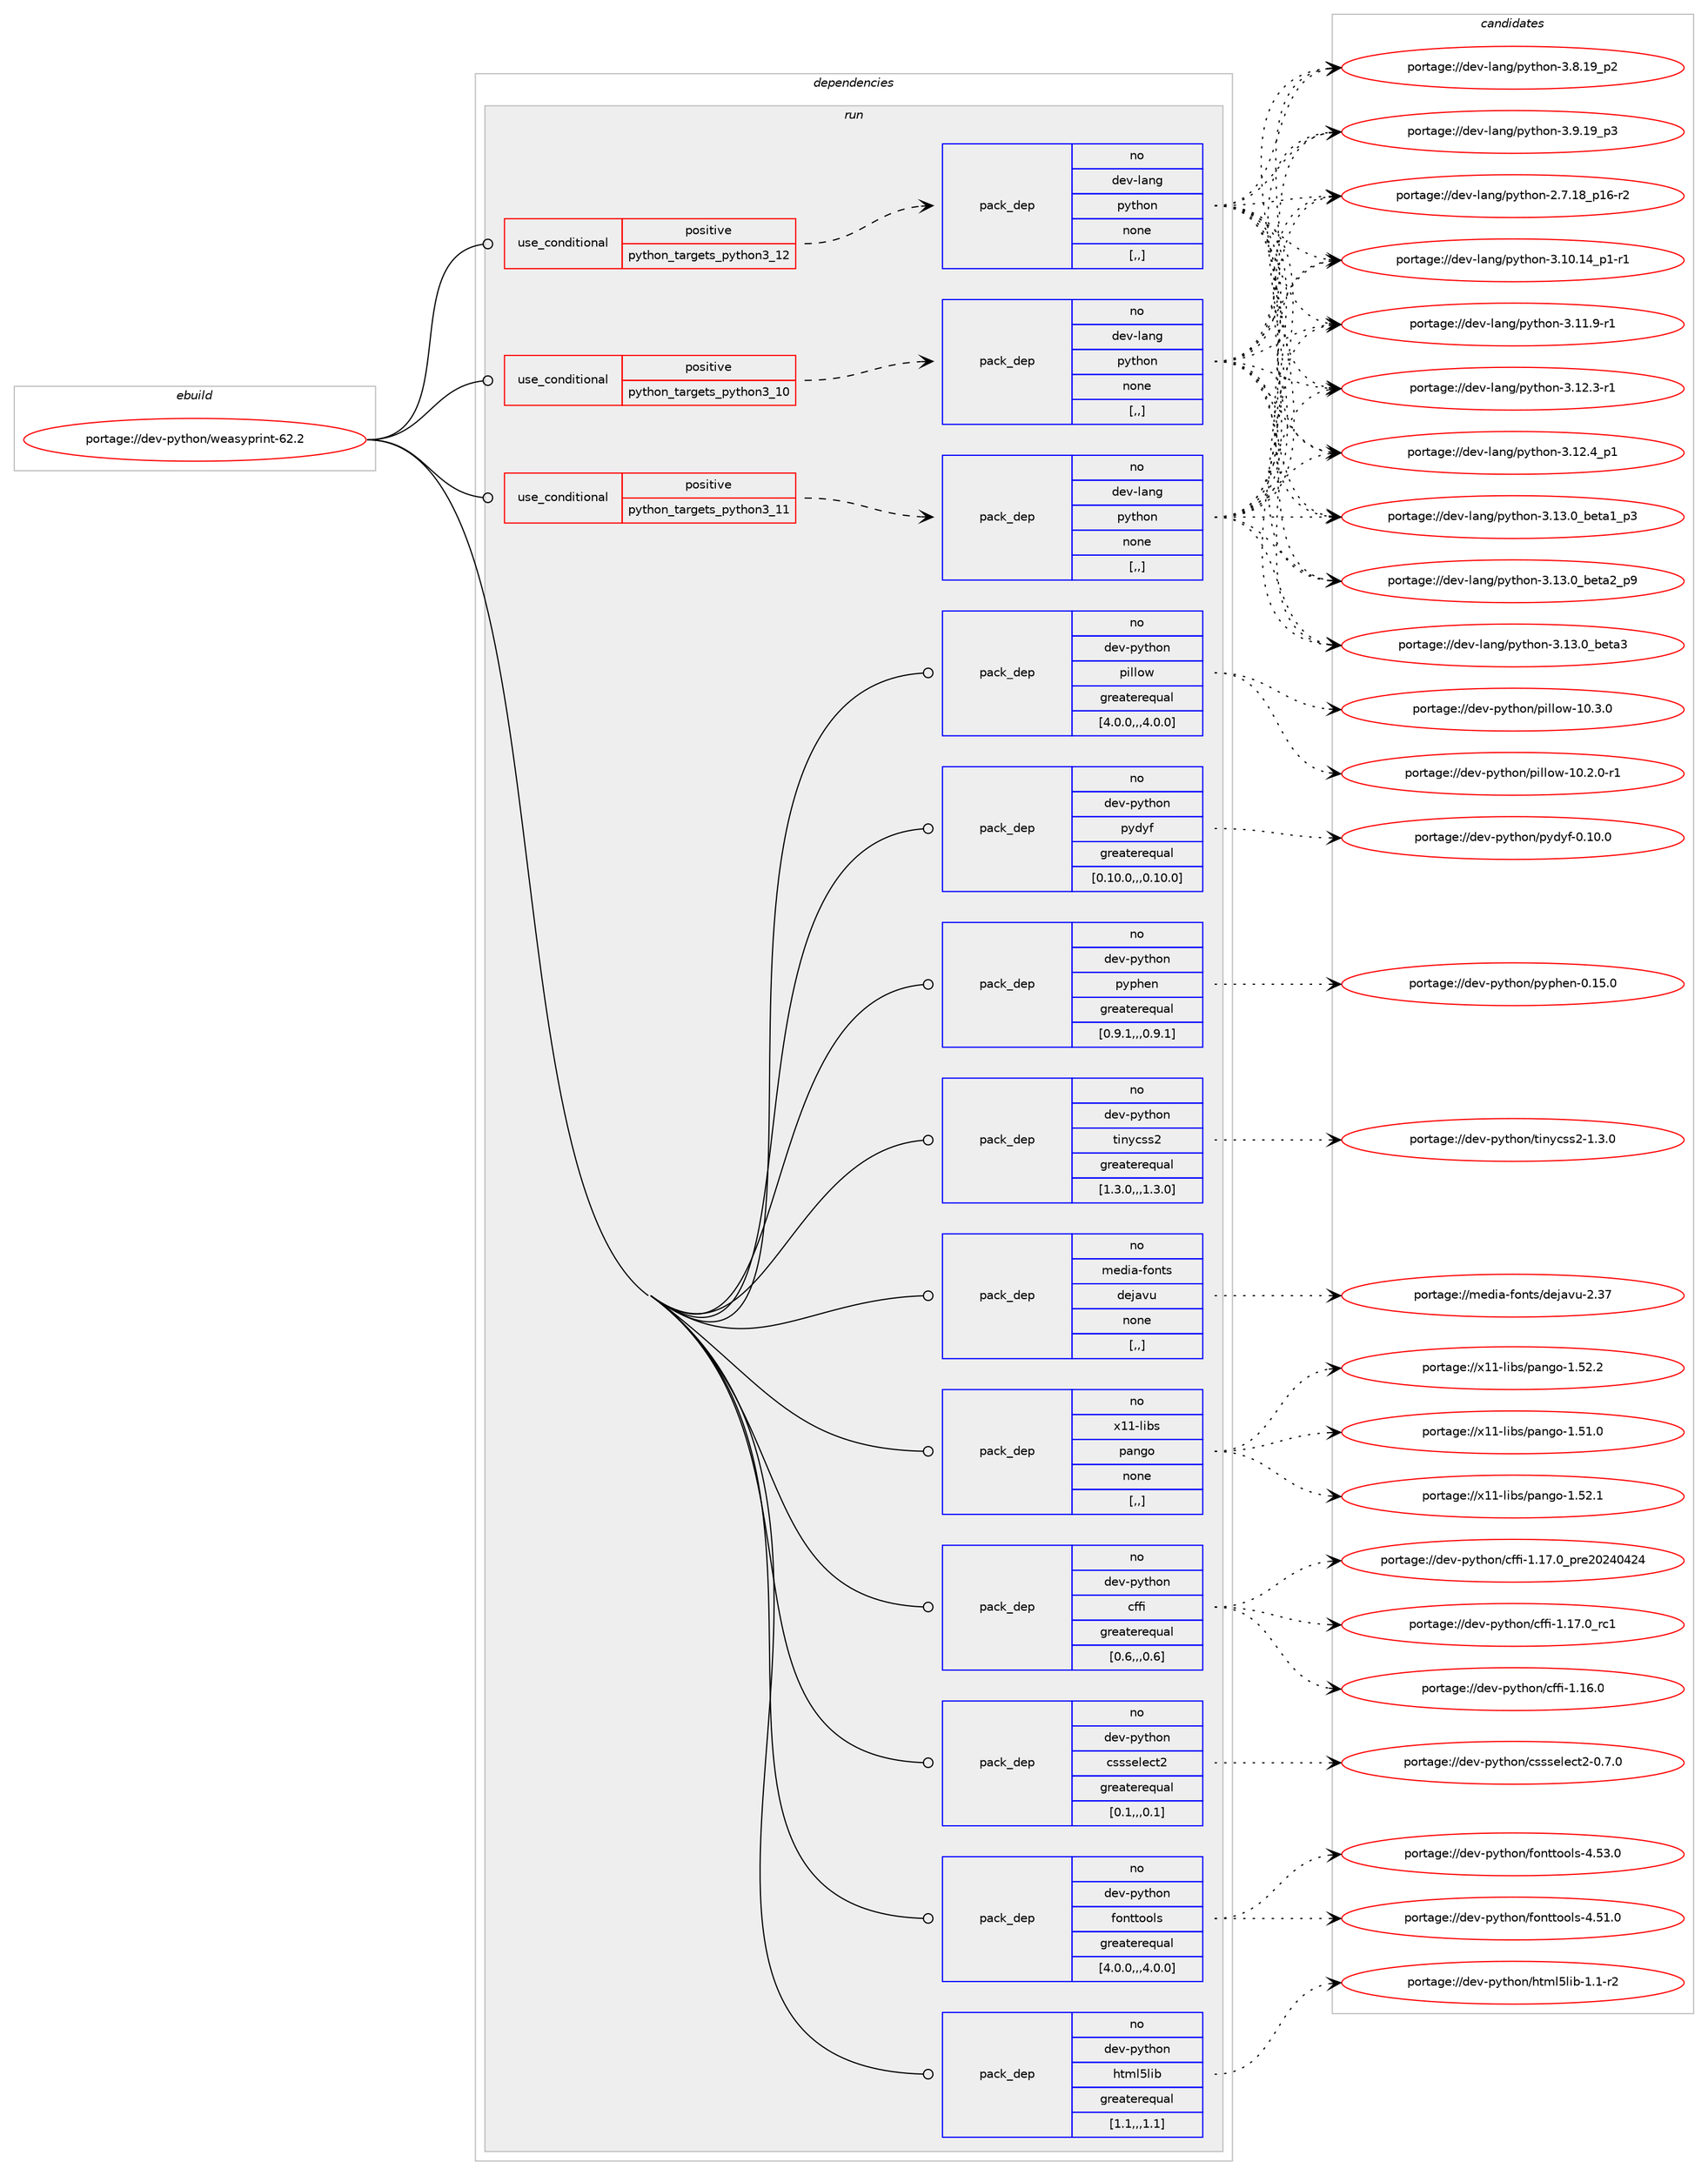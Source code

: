 digraph prolog {

# *************
# Graph options
# *************

newrank=true;
concentrate=true;
compound=true;
graph [rankdir=LR,fontname=Helvetica,fontsize=10,ranksep=1.5];#, ranksep=2.5, nodesep=0.2];
edge  [arrowhead=vee];
node  [fontname=Helvetica,fontsize=10];

# **********
# The ebuild
# **********

subgraph cluster_leftcol {
color=gray;
rank=same;
label=<<i>ebuild</i>>;
id [label="portage://dev-python/weasyprint-62.2", color=red, width=4, href="../dev-python/weasyprint-62.2.svg"];
}

# ****************
# The dependencies
# ****************

subgraph cluster_midcol {
color=gray;
label=<<i>dependencies</i>>;
subgraph cluster_compile {
fillcolor="#eeeeee";
style=filled;
label=<<i>compile</i>>;
}
subgraph cluster_compileandrun {
fillcolor="#eeeeee";
style=filled;
label=<<i>compile and run</i>>;
}
subgraph cluster_run {
fillcolor="#eeeeee";
style=filled;
label=<<i>run</i>>;
subgraph cond39799 {
dependency163042 [label=<<TABLE BORDER="0" CELLBORDER="1" CELLSPACING="0" CELLPADDING="4"><TR><TD ROWSPAN="3" CELLPADDING="10">use_conditional</TD></TR><TR><TD>positive</TD></TR><TR><TD>python_targets_python3_10</TD></TR></TABLE>>, shape=none, color=red];
subgraph pack122003 {
dependency163043 [label=<<TABLE BORDER="0" CELLBORDER="1" CELLSPACING="0" CELLPADDING="4" WIDTH="220"><TR><TD ROWSPAN="6" CELLPADDING="30">pack_dep</TD></TR><TR><TD WIDTH="110">no</TD></TR><TR><TD>dev-lang</TD></TR><TR><TD>python</TD></TR><TR><TD>none</TD></TR><TR><TD>[,,]</TD></TR></TABLE>>, shape=none, color=blue];
}
dependency163042:e -> dependency163043:w [weight=20,style="dashed",arrowhead="vee"];
}
id:e -> dependency163042:w [weight=20,style="solid",arrowhead="odot"];
subgraph cond39800 {
dependency163044 [label=<<TABLE BORDER="0" CELLBORDER="1" CELLSPACING="0" CELLPADDING="4"><TR><TD ROWSPAN="3" CELLPADDING="10">use_conditional</TD></TR><TR><TD>positive</TD></TR><TR><TD>python_targets_python3_11</TD></TR></TABLE>>, shape=none, color=red];
subgraph pack122004 {
dependency163045 [label=<<TABLE BORDER="0" CELLBORDER="1" CELLSPACING="0" CELLPADDING="4" WIDTH="220"><TR><TD ROWSPAN="6" CELLPADDING="30">pack_dep</TD></TR><TR><TD WIDTH="110">no</TD></TR><TR><TD>dev-lang</TD></TR><TR><TD>python</TD></TR><TR><TD>none</TD></TR><TR><TD>[,,]</TD></TR></TABLE>>, shape=none, color=blue];
}
dependency163044:e -> dependency163045:w [weight=20,style="dashed",arrowhead="vee"];
}
id:e -> dependency163044:w [weight=20,style="solid",arrowhead="odot"];
subgraph cond39801 {
dependency163046 [label=<<TABLE BORDER="0" CELLBORDER="1" CELLSPACING="0" CELLPADDING="4"><TR><TD ROWSPAN="3" CELLPADDING="10">use_conditional</TD></TR><TR><TD>positive</TD></TR><TR><TD>python_targets_python3_12</TD></TR></TABLE>>, shape=none, color=red];
subgraph pack122005 {
dependency163047 [label=<<TABLE BORDER="0" CELLBORDER="1" CELLSPACING="0" CELLPADDING="4" WIDTH="220"><TR><TD ROWSPAN="6" CELLPADDING="30">pack_dep</TD></TR><TR><TD WIDTH="110">no</TD></TR><TR><TD>dev-lang</TD></TR><TR><TD>python</TD></TR><TR><TD>none</TD></TR><TR><TD>[,,]</TD></TR></TABLE>>, shape=none, color=blue];
}
dependency163046:e -> dependency163047:w [weight=20,style="dashed",arrowhead="vee"];
}
id:e -> dependency163046:w [weight=20,style="solid",arrowhead="odot"];
subgraph pack122006 {
dependency163048 [label=<<TABLE BORDER="0" CELLBORDER="1" CELLSPACING="0" CELLPADDING="4" WIDTH="220"><TR><TD ROWSPAN="6" CELLPADDING="30">pack_dep</TD></TR><TR><TD WIDTH="110">no</TD></TR><TR><TD>dev-python</TD></TR><TR><TD>cffi</TD></TR><TR><TD>greaterequal</TD></TR><TR><TD>[0.6,,,0.6]</TD></TR></TABLE>>, shape=none, color=blue];
}
id:e -> dependency163048:w [weight=20,style="solid",arrowhead="odot"];
subgraph pack122007 {
dependency163049 [label=<<TABLE BORDER="0" CELLBORDER="1" CELLSPACING="0" CELLPADDING="4" WIDTH="220"><TR><TD ROWSPAN="6" CELLPADDING="30">pack_dep</TD></TR><TR><TD WIDTH="110">no</TD></TR><TR><TD>dev-python</TD></TR><TR><TD>cssselect2</TD></TR><TR><TD>greaterequal</TD></TR><TR><TD>[0.1,,,0.1]</TD></TR></TABLE>>, shape=none, color=blue];
}
id:e -> dependency163049:w [weight=20,style="solid",arrowhead="odot"];
subgraph pack122008 {
dependency163050 [label=<<TABLE BORDER="0" CELLBORDER="1" CELLSPACING="0" CELLPADDING="4" WIDTH="220"><TR><TD ROWSPAN="6" CELLPADDING="30">pack_dep</TD></TR><TR><TD WIDTH="110">no</TD></TR><TR><TD>dev-python</TD></TR><TR><TD>fonttools</TD></TR><TR><TD>greaterequal</TD></TR><TR><TD>[4.0.0,,,4.0.0]</TD></TR></TABLE>>, shape=none, color=blue];
}
id:e -> dependency163050:w [weight=20,style="solid",arrowhead="odot"];
subgraph pack122009 {
dependency163051 [label=<<TABLE BORDER="0" CELLBORDER="1" CELLSPACING="0" CELLPADDING="4" WIDTH="220"><TR><TD ROWSPAN="6" CELLPADDING="30">pack_dep</TD></TR><TR><TD WIDTH="110">no</TD></TR><TR><TD>dev-python</TD></TR><TR><TD>html5lib</TD></TR><TR><TD>greaterequal</TD></TR><TR><TD>[1.1,,,1.1]</TD></TR></TABLE>>, shape=none, color=blue];
}
id:e -> dependency163051:w [weight=20,style="solid",arrowhead="odot"];
subgraph pack122010 {
dependency163052 [label=<<TABLE BORDER="0" CELLBORDER="1" CELLSPACING="0" CELLPADDING="4" WIDTH="220"><TR><TD ROWSPAN="6" CELLPADDING="30">pack_dep</TD></TR><TR><TD WIDTH="110">no</TD></TR><TR><TD>dev-python</TD></TR><TR><TD>pillow</TD></TR><TR><TD>greaterequal</TD></TR><TR><TD>[4.0.0,,,4.0.0]</TD></TR></TABLE>>, shape=none, color=blue];
}
id:e -> dependency163052:w [weight=20,style="solid",arrowhead="odot"];
subgraph pack122011 {
dependency163053 [label=<<TABLE BORDER="0" CELLBORDER="1" CELLSPACING="0" CELLPADDING="4" WIDTH="220"><TR><TD ROWSPAN="6" CELLPADDING="30">pack_dep</TD></TR><TR><TD WIDTH="110">no</TD></TR><TR><TD>dev-python</TD></TR><TR><TD>pydyf</TD></TR><TR><TD>greaterequal</TD></TR><TR><TD>[0.10.0,,,0.10.0]</TD></TR></TABLE>>, shape=none, color=blue];
}
id:e -> dependency163053:w [weight=20,style="solid",arrowhead="odot"];
subgraph pack122012 {
dependency163054 [label=<<TABLE BORDER="0" CELLBORDER="1" CELLSPACING="0" CELLPADDING="4" WIDTH="220"><TR><TD ROWSPAN="6" CELLPADDING="30">pack_dep</TD></TR><TR><TD WIDTH="110">no</TD></TR><TR><TD>dev-python</TD></TR><TR><TD>pyphen</TD></TR><TR><TD>greaterequal</TD></TR><TR><TD>[0.9.1,,,0.9.1]</TD></TR></TABLE>>, shape=none, color=blue];
}
id:e -> dependency163054:w [weight=20,style="solid",arrowhead="odot"];
subgraph pack122013 {
dependency163055 [label=<<TABLE BORDER="0" CELLBORDER="1" CELLSPACING="0" CELLPADDING="4" WIDTH="220"><TR><TD ROWSPAN="6" CELLPADDING="30">pack_dep</TD></TR><TR><TD WIDTH="110">no</TD></TR><TR><TD>dev-python</TD></TR><TR><TD>tinycss2</TD></TR><TR><TD>greaterequal</TD></TR><TR><TD>[1.3.0,,,1.3.0]</TD></TR></TABLE>>, shape=none, color=blue];
}
id:e -> dependency163055:w [weight=20,style="solid",arrowhead="odot"];
subgraph pack122014 {
dependency163056 [label=<<TABLE BORDER="0" CELLBORDER="1" CELLSPACING="0" CELLPADDING="4" WIDTH="220"><TR><TD ROWSPAN="6" CELLPADDING="30">pack_dep</TD></TR><TR><TD WIDTH="110">no</TD></TR><TR><TD>media-fonts</TD></TR><TR><TD>dejavu</TD></TR><TR><TD>none</TD></TR><TR><TD>[,,]</TD></TR></TABLE>>, shape=none, color=blue];
}
id:e -> dependency163056:w [weight=20,style="solid",arrowhead="odot"];
subgraph pack122015 {
dependency163057 [label=<<TABLE BORDER="0" CELLBORDER="1" CELLSPACING="0" CELLPADDING="4" WIDTH="220"><TR><TD ROWSPAN="6" CELLPADDING="30">pack_dep</TD></TR><TR><TD WIDTH="110">no</TD></TR><TR><TD>x11-libs</TD></TR><TR><TD>pango</TD></TR><TR><TD>none</TD></TR><TR><TD>[,,]</TD></TR></TABLE>>, shape=none, color=blue];
}
id:e -> dependency163057:w [weight=20,style="solid",arrowhead="odot"];
}
}

# **************
# The candidates
# **************

subgraph cluster_choices {
rank=same;
color=gray;
label=<<i>candidates</i>>;

subgraph choice122003 {
color=black;
nodesep=1;
choice100101118451089711010347112121116104111110455046554649569511249544511450 [label="portage://dev-lang/python-2.7.18_p16-r2", color=red, width=4,href="../dev-lang/python-2.7.18_p16-r2.svg"];
choice100101118451089711010347112121116104111110455146494846495295112494511449 [label="portage://dev-lang/python-3.10.14_p1-r1", color=red, width=4,href="../dev-lang/python-3.10.14_p1-r1.svg"];
choice100101118451089711010347112121116104111110455146494946574511449 [label="portage://dev-lang/python-3.11.9-r1", color=red, width=4,href="../dev-lang/python-3.11.9-r1.svg"];
choice100101118451089711010347112121116104111110455146495046514511449 [label="portage://dev-lang/python-3.12.3-r1", color=red, width=4,href="../dev-lang/python-3.12.3-r1.svg"];
choice100101118451089711010347112121116104111110455146495046529511249 [label="portage://dev-lang/python-3.12.4_p1", color=red, width=4,href="../dev-lang/python-3.12.4_p1.svg"];
choice10010111845108971101034711212111610411111045514649514648959810111697499511251 [label="portage://dev-lang/python-3.13.0_beta1_p3", color=red, width=4,href="../dev-lang/python-3.13.0_beta1_p3.svg"];
choice10010111845108971101034711212111610411111045514649514648959810111697509511257 [label="portage://dev-lang/python-3.13.0_beta2_p9", color=red, width=4,href="../dev-lang/python-3.13.0_beta2_p9.svg"];
choice1001011184510897110103471121211161041111104551464951464895981011169751 [label="portage://dev-lang/python-3.13.0_beta3", color=red, width=4,href="../dev-lang/python-3.13.0_beta3.svg"];
choice100101118451089711010347112121116104111110455146564649579511250 [label="portage://dev-lang/python-3.8.19_p2", color=red, width=4,href="../dev-lang/python-3.8.19_p2.svg"];
choice100101118451089711010347112121116104111110455146574649579511251 [label="portage://dev-lang/python-3.9.19_p3", color=red, width=4,href="../dev-lang/python-3.9.19_p3.svg"];
dependency163043:e -> choice100101118451089711010347112121116104111110455046554649569511249544511450:w [style=dotted,weight="100"];
dependency163043:e -> choice100101118451089711010347112121116104111110455146494846495295112494511449:w [style=dotted,weight="100"];
dependency163043:e -> choice100101118451089711010347112121116104111110455146494946574511449:w [style=dotted,weight="100"];
dependency163043:e -> choice100101118451089711010347112121116104111110455146495046514511449:w [style=dotted,weight="100"];
dependency163043:e -> choice100101118451089711010347112121116104111110455146495046529511249:w [style=dotted,weight="100"];
dependency163043:e -> choice10010111845108971101034711212111610411111045514649514648959810111697499511251:w [style=dotted,weight="100"];
dependency163043:e -> choice10010111845108971101034711212111610411111045514649514648959810111697509511257:w [style=dotted,weight="100"];
dependency163043:e -> choice1001011184510897110103471121211161041111104551464951464895981011169751:w [style=dotted,weight="100"];
dependency163043:e -> choice100101118451089711010347112121116104111110455146564649579511250:w [style=dotted,weight="100"];
dependency163043:e -> choice100101118451089711010347112121116104111110455146574649579511251:w [style=dotted,weight="100"];
}
subgraph choice122004 {
color=black;
nodesep=1;
choice100101118451089711010347112121116104111110455046554649569511249544511450 [label="portage://dev-lang/python-2.7.18_p16-r2", color=red, width=4,href="../dev-lang/python-2.7.18_p16-r2.svg"];
choice100101118451089711010347112121116104111110455146494846495295112494511449 [label="portage://dev-lang/python-3.10.14_p1-r1", color=red, width=4,href="../dev-lang/python-3.10.14_p1-r1.svg"];
choice100101118451089711010347112121116104111110455146494946574511449 [label="portage://dev-lang/python-3.11.9-r1", color=red, width=4,href="../dev-lang/python-3.11.9-r1.svg"];
choice100101118451089711010347112121116104111110455146495046514511449 [label="portage://dev-lang/python-3.12.3-r1", color=red, width=4,href="../dev-lang/python-3.12.3-r1.svg"];
choice100101118451089711010347112121116104111110455146495046529511249 [label="portage://dev-lang/python-3.12.4_p1", color=red, width=4,href="../dev-lang/python-3.12.4_p1.svg"];
choice10010111845108971101034711212111610411111045514649514648959810111697499511251 [label="portage://dev-lang/python-3.13.0_beta1_p3", color=red, width=4,href="../dev-lang/python-3.13.0_beta1_p3.svg"];
choice10010111845108971101034711212111610411111045514649514648959810111697509511257 [label="portage://dev-lang/python-3.13.0_beta2_p9", color=red, width=4,href="../dev-lang/python-3.13.0_beta2_p9.svg"];
choice1001011184510897110103471121211161041111104551464951464895981011169751 [label="portage://dev-lang/python-3.13.0_beta3", color=red, width=4,href="../dev-lang/python-3.13.0_beta3.svg"];
choice100101118451089711010347112121116104111110455146564649579511250 [label="portage://dev-lang/python-3.8.19_p2", color=red, width=4,href="../dev-lang/python-3.8.19_p2.svg"];
choice100101118451089711010347112121116104111110455146574649579511251 [label="portage://dev-lang/python-3.9.19_p3", color=red, width=4,href="../dev-lang/python-3.9.19_p3.svg"];
dependency163045:e -> choice100101118451089711010347112121116104111110455046554649569511249544511450:w [style=dotted,weight="100"];
dependency163045:e -> choice100101118451089711010347112121116104111110455146494846495295112494511449:w [style=dotted,weight="100"];
dependency163045:e -> choice100101118451089711010347112121116104111110455146494946574511449:w [style=dotted,weight="100"];
dependency163045:e -> choice100101118451089711010347112121116104111110455146495046514511449:w [style=dotted,weight="100"];
dependency163045:e -> choice100101118451089711010347112121116104111110455146495046529511249:w [style=dotted,weight="100"];
dependency163045:e -> choice10010111845108971101034711212111610411111045514649514648959810111697499511251:w [style=dotted,weight="100"];
dependency163045:e -> choice10010111845108971101034711212111610411111045514649514648959810111697509511257:w [style=dotted,weight="100"];
dependency163045:e -> choice1001011184510897110103471121211161041111104551464951464895981011169751:w [style=dotted,weight="100"];
dependency163045:e -> choice100101118451089711010347112121116104111110455146564649579511250:w [style=dotted,weight="100"];
dependency163045:e -> choice100101118451089711010347112121116104111110455146574649579511251:w [style=dotted,weight="100"];
}
subgraph choice122005 {
color=black;
nodesep=1;
choice100101118451089711010347112121116104111110455046554649569511249544511450 [label="portage://dev-lang/python-2.7.18_p16-r2", color=red, width=4,href="../dev-lang/python-2.7.18_p16-r2.svg"];
choice100101118451089711010347112121116104111110455146494846495295112494511449 [label="portage://dev-lang/python-3.10.14_p1-r1", color=red, width=4,href="../dev-lang/python-3.10.14_p1-r1.svg"];
choice100101118451089711010347112121116104111110455146494946574511449 [label="portage://dev-lang/python-3.11.9-r1", color=red, width=4,href="../dev-lang/python-3.11.9-r1.svg"];
choice100101118451089711010347112121116104111110455146495046514511449 [label="portage://dev-lang/python-3.12.3-r1", color=red, width=4,href="../dev-lang/python-3.12.3-r1.svg"];
choice100101118451089711010347112121116104111110455146495046529511249 [label="portage://dev-lang/python-3.12.4_p1", color=red, width=4,href="../dev-lang/python-3.12.4_p1.svg"];
choice10010111845108971101034711212111610411111045514649514648959810111697499511251 [label="portage://dev-lang/python-3.13.0_beta1_p3", color=red, width=4,href="../dev-lang/python-3.13.0_beta1_p3.svg"];
choice10010111845108971101034711212111610411111045514649514648959810111697509511257 [label="portage://dev-lang/python-3.13.0_beta2_p9", color=red, width=4,href="../dev-lang/python-3.13.0_beta2_p9.svg"];
choice1001011184510897110103471121211161041111104551464951464895981011169751 [label="portage://dev-lang/python-3.13.0_beta3", color=red, width=4,href="../dev-lang/python-3.13.0_beta3.svg"];
choice100101118451089711010347112121116104111110455146564649579511250 [label="portage://dev-lang/python-3.8.19_p2", color=red, width=4,href="../dev-lang/python-3.8.19_p2.svg"];
choice100101118451089711010347112121116104111110455146574649579511251 [label="portage://dev-lang/python-3.9.19_p3", color=red, width=4,href="../dev-lang/python-3.9.19_p3.svg"];
dependency163047:e -> choice100101118451089711010347112121116104111110455046554649569511249544511450:w [style=dotted,weight="100"];
dependency163047:e -> choice100101118451089711010347112121116104111110455146494846495295112494511449:w [style=dotted,weight="100"];
dependency163047:e -> choice100101118451089711010347112121116104111110455146494946574511449:w [style=dotted,weight="100"];
dependency163047:e -> choice100101118451089711010347112121116104111110455146495046514511449:w [style=dotted,weight="100"];
dependency163047:e -> choice100101118451089711010347112121116104111110455146495046529511249:w [style=dotted,weight="100"];
dependency163047:e -> choice10010111845108971101034711212111610411111045514649514648959810111697499511251:w [style=dotted,weight="100"];
dependency163047:e -> choice10010111845108971101034711212111610411111045514649514648959810111697509511257:w [style=dotted,weight="100"];
dependency163047:e -> choice1001011184510897110103471121211161041111104551464951464895981011169751:w [style=dotted,weight="100"];
dependency163047:e -> choice100101118451089711010347112121116104111110455146564649579511250:w [style=dotted,weight="100"];
dependency163047:e -> choice100101118451089711010347112121116104111110455146574649579511251:w [style=dotted,weight="100"];
}
subgraph choice122006 {
color=black;
nodesep=1;
choice10010111845112121116104111110479910210210545494649544648 [label="portage://dev-python/cffi-1.16.0", color=red, width=4,href="../dev-python/cffi-1.16.0.svg"];
choice10010111845112121116104111110479910210210545494649554648951121141015048505248525052 [label="portage://dev-python/cffi-1.17.0_pre20240424", color=red, width=4,href="../dev-python/cffi-1.17.0_pre20240424.svg"];
choice10010111845112121116104111110479910210210545494649554648951149949 [label="portage://dev-python/cffi-1.17.0_rc1", color=red, width=4,href="../dev-python/cffi-1.17.0_rc1.svg"];
dependency163048:e -> choice10010111845112121116104111110479910210210545494649544648:w [style=dotted,weight="100"];
dependency163048:e -> choice10010111845112121116104111110479910210210545494649554648951121141015048505248525052:w [style=dotted,weight="100"];
dependency163048:e -> choice10010111845112121116104111110479910210210545494649554648951149949:w [style=dotted,weight="100"];
}
subgraph choice122007 {
color=black;
nodesep=1;
choice1001011184511212111610411111047991151151151011081019911650454846554648 [label="portage://dev-python/cssselect2-0.7.0", color=red, width=4,href="../dev-python/cssselect2-0.7.0.svg"];
dependency163049:e -> choice1001011184511212111610411111047991151151151011081019911650454846554648:w [style=dotted,weight="100"];
}
subgraph choice122008 {
color=black;
nodesep=1;
choice100101118451121211161041111104710211111011611611111110811545524653494648 [label="portage://dev-python/fonttools-4.51.0", color=red, width=4,href="../dev-python/fonttools-4.51.0.svg"];
choice100101118451121211161041111104710211111011611611111110811545524653514648 [label="portage://dev-python/fonttools-4.53.0", color=red, width=4,href="../dev-python/fonttools-4.53.0.svg"];
dependency163050:e -> choice100101118451121211161041111104710211111011611611111110811545524653494648:w [style=dotted,weight="100"];
dependency163050:e -> choice100101118451121211161041111104710211111011611611111110811545524653514648:w [style=dotted,weight="100"];
}
subgraph choice122009 {
color=black;
nodesep=1;
choice10010111845112121116104111110471041161091085310810598454946494511450 [label="portage://dev-python/html5lib-1.1-r2", color=red, width=4,href="../dev-python/html5lib-1.1-r2.svg"];
dependency163051:e -> choice10010111845112121116104111110471041161091085310810598454946494511450:w [style=dotted,weight="100"];
}
subgraph choice122010 {
color=black;
nodesep=1;
choice1001011184511212111610411111047112105108108111119454948465046484511449 [label="portage://dev-python/pillow-10.2.0-r1", color=red, width=4,href="../dev-python/pillow-10.2.0-r1.svg"];
choice100101118451121211161041111104711210510810811111945494846514648 [label="portage://dev-python/pillow-10.3.0", color=red, width=4,href="../dev-python/pillow-10.3.0.svg"];
dependency163052:e -> choice1001011184511212111610411111047112105108108111119454948465046484511449:w [style=dotted,weight="100"];
dependency163052:e -> choice100101118451121211161041111104711210510810811111945494846514648:w [style=dotted,weight="100"];
}
subgraph choice122011 {
color=black;
nodesep=1;
choice100101118451121211161041111104711212110012110245484649484648 [label="portage://dev-python/pydyf-0.10.0", color=red, width=4,href="../dev-python/pydyf-0.10.0.svg"];
dependency163053:e -> choice100101118451121211161041111104711212110012110245484649484648:w [style=dotted,weight="100"];
}
subgraph choice122012 {
color=black;
nodesep=1;
choice100101118451121211161041111104711212111210410111045484649534648 [label="portage://dev-python/pyphen-0.15.0", color=red, width=4,href="../dev-python/pyphen-0.15.0.svg"];
dependency163054:e -> choice100101118451121211161041111104711212111210410111045484649534648:w [style=dotted,weight="100"];
}
subgraph choice122013 {
color=black;
nodesep=1;
choice10010111845112121116104111110471161051101219911511550454946514648 [label="portage://dev-python/tinycss2-1.3.0", color=red, width=4,href="../dev-python/tinycss2-1.3.0.svg"];
dependency163055:e -> choice10010111845112121116104111110471161051101219911511550454946514648:w [style=dotted,weight="100"];
}
subgraph choice122014 {
color=black;
nodesep=1;
choice109101100105974510211111011611547100101106971181174550465155 [label="portage://media-fonts/dejavu-2.37", color=red, width=4,href="../media-fonts/dejavu-2.37.svg"];
dependency163056:e -> choice109101100105974510211111011611547100101106971181174550465155:w [style=dotted,weight="100"];
}
subgraph choice122015 {
color=black;
nodesep=1;
choice12049494510810598115471129711010311145494653494648 [label="portage://x11-libs/pango-1.51.0", color=red, width=4,href="../x11-libs/pango-1.51.0.svg"];
choice12049494510810598115471129711010311145494653504649 [label="portage://x11-libs/pango-1.52.1", color=red, width=4,href="../x11-libs/pango-1.52.1.svg"];
choice12049494510810598115471129711010311145494653504650 [label="portage://x11-libs/pango-1.52.2", color=red, width=4,href="../x11-libs/pango-1.52.2.svg"];
dependency163057:e -> choice12049494510810598115471129711010311145494653494648:w [style=dotted,weight="100"];
dependency163057:e -> choice12049494510810598115471129711010311145494653504649:w [style=dotted,weight="100"];
dependency163057:e -> choice12049494510810598115471129711010311145494653504650:w [style=dotted,weight="100"];
}
}

}
